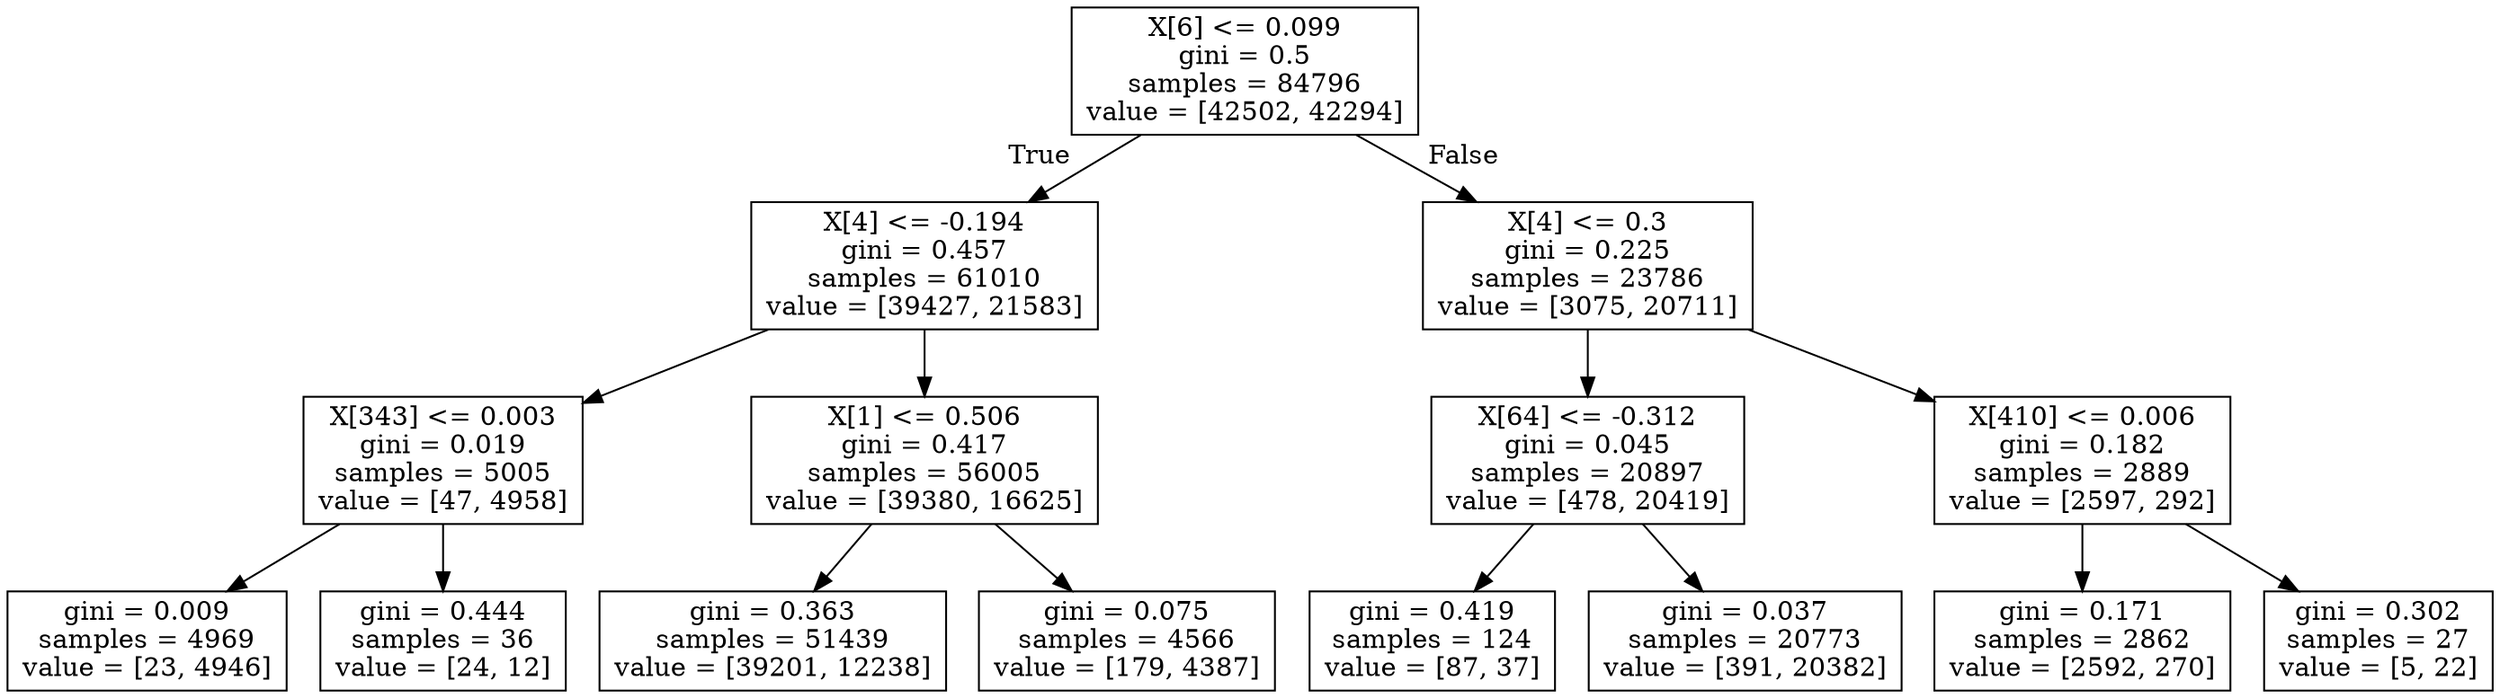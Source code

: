 digraph Tree {
node [shape=box] ;
0 [label="X[6] <= 0.099\ngini = 0.5\nsamples = 84796\nvalue = [42502, 42294]"] ;
1 [label="X[4] <= -0.194\ngini = 0.457\nsamples = 61010\nvalue = [39427, 21583]"] ;
0 -> 1 [labeldistance=2.5, labelangle=45, headlabel="True"] ;
2 [label="X[343] <= 0.003\ngini = 0.019\nsamples = 5005\nvalue = [47, 4958]"] ;
1 -> 2 ;
3 [label="gini = 0.009\nsamples = 4969\nvalue = [23, 4946]"] ;
2 -> 3 ;
4 [label="gini = 0.444\nsamples = 36\nvalue = [24, 12]"] ;
2 -> 4 ;
5 [label="X[1] <= 0.506\ngini = 0.417\nsamples = 56005\nvalue = [39380, 16625]"] ;
1 -> 5 ;
6 [label="gini = 0.363\nsamples = 51439\nvalue = [39201, 12238]"] ;
5 -> 6 ;
7 [label="gini = 0.075\nsamples = 4566\nvalue = [179, 4387]"] ;
5 -> 7 ;
8 [label="X[4] <= 0.3\ngini = 0.225\nsamples = 23786\nvalue = [3075, 20711]"] ;
0 -> 8 [labeldistance=2.5, labelangle=-45, headlabel="False"] ;
9 [label="X[64] <= -0.312\ngini = 0.045\nsamples = 20897\nvalue = [478, 20419]"] ;
8 -> 9 ;
10 [label="gini = 0.419\nsamples = 124\nvalue = [87, 37]"] ;
9 -> 10 ;
11 [label="gini = 0.037\nsamples = 20773\nvalue = [391, 20382]"] ;
9 -> 11 ;
12 [label="X[410] <= 0.006\ngini = 0.182\nsamples = 2889\nvalue = [2597, 292]"] ;
8 -> 12 ;
13 [label="gini = 0.171\nsamples = 2862\nvalue = [2592, 270]"] ;
12 -> 13 ;
14 [label="gini = 0.302\nsamples = 27\nvalue = [5, 22]"] ;
12 -> 14 ;
}